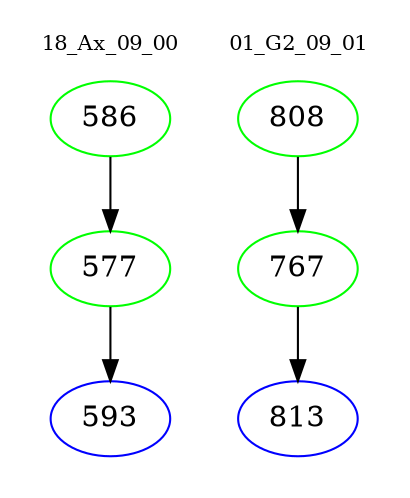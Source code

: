 digraph{
subgraph cluster_0 {
color = white
label = "18_Ax_09_00";
fontsize=10;
T0_586 [label="586", color="green"]
T0_586 -> T0_577 [color="black"]
T0_577 [label="577", color="green"]
T0_577 -> T0_593 [color="black"]
T0_593 [label="593", color="blue"]
}
subgraph cluster_1 {
color = white
label = "01_G2_09_01";
fontsize=10;
T1_808 [label="808", color="green"]
T1_808 -> T1_767 [color="black"]
T1_767 [label="767", color="green"]
T1_767 -> T1_813 [color="black"]
T1_813 [label="813", color="blue"]
}
}

